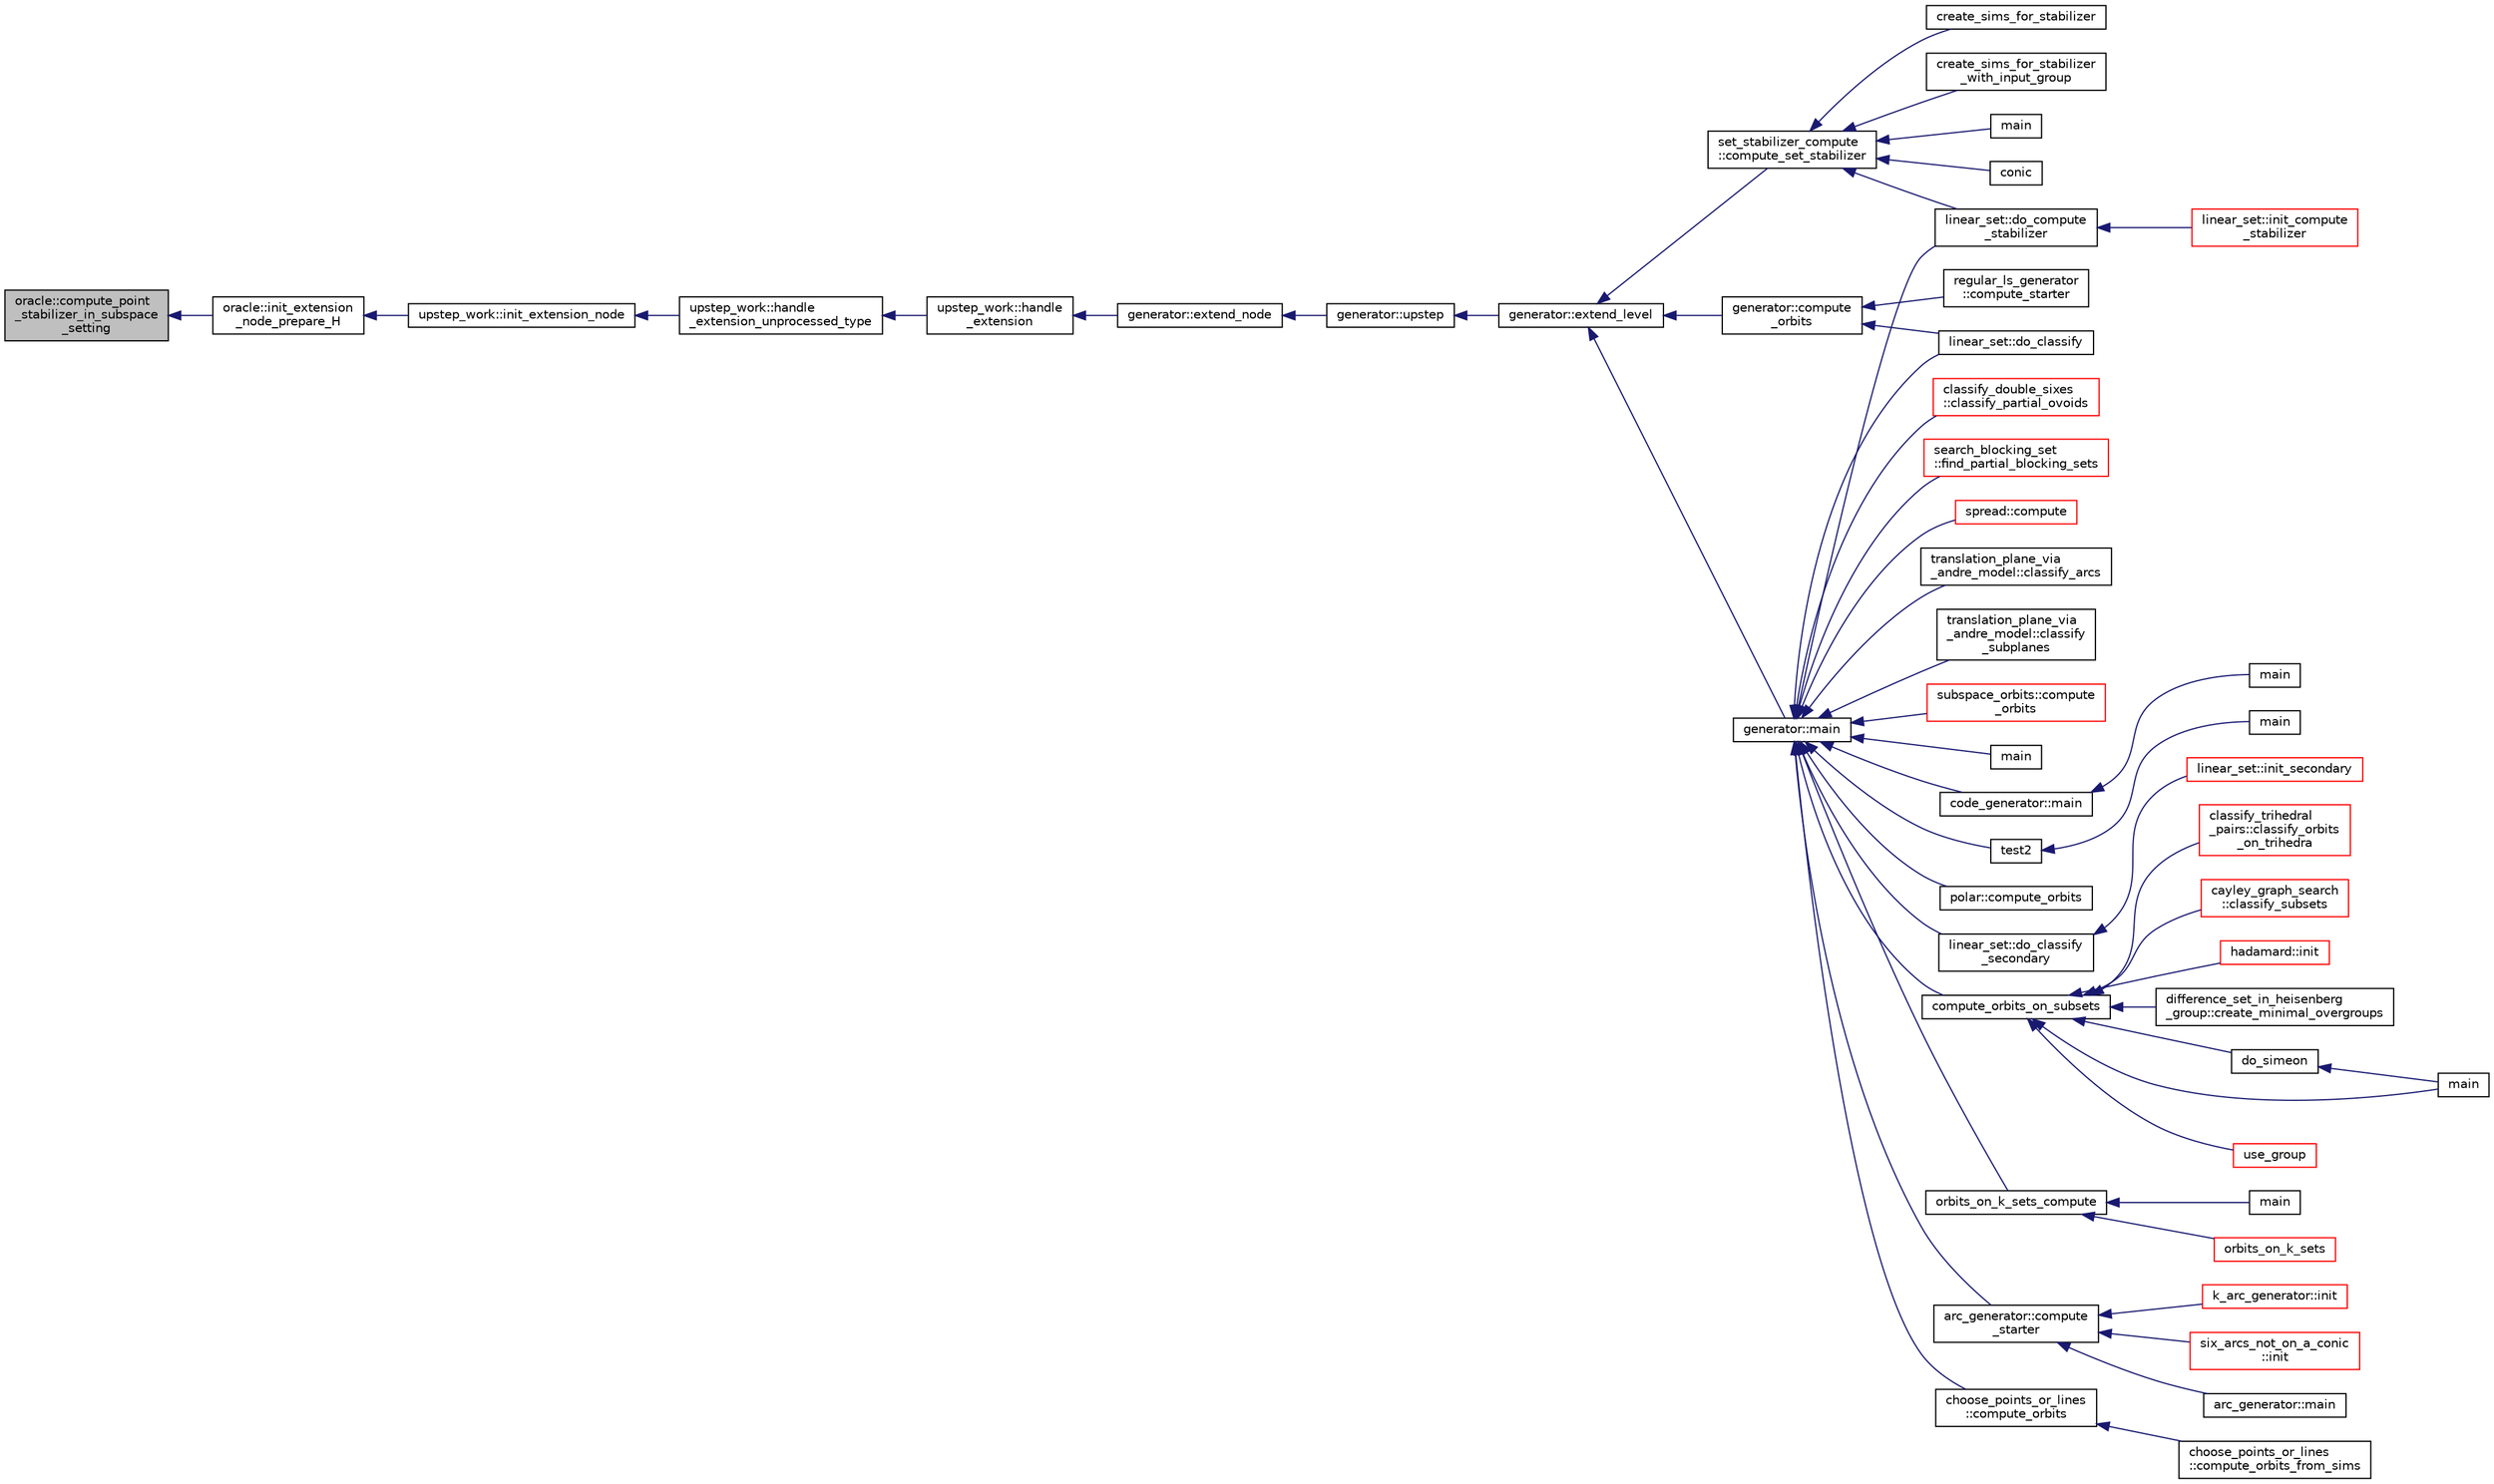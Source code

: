 digraph "oracle::compute_point_stabilizer_in_subspace_setting"
{
  edge [fontname="Helvetica",fontsize="10",labelfontname="Helvetica",labelfontsize="10"];
  node [fontname="Helvetica",fontsize="10",shape=record];
  rankdir="LR";
  Node1347 [label="oracle::compute_point\l_stabilizer_in_subspace\l_setting",height=0.2,width=0.4,color="black", fillcolor="grey75", style="filled", fontcolor="black"];
  Node1347 -> Node1348 [dir="back",color="midnightblue",fontsize="10",style="solid",fontname="Helvetica"];
  Node1348 [label="oracle::init_extension\l_node_prepare_H",height=0.2,width=0.4,color="black", fillcolor="white", style="filled",URL="$d7/da7/classoracle.html#a6a121e9674bbd011685430a95dbc1b77"];
  Node1348 -> Node1349 [dir="back",color="midnightblue",fontsize="10",style="solid",fontname="Helvetica"];
  Node1349 [label="upstep_work::init_extension_node",height=0.2,width=0.4,color="black", fillcolor="white", style="filled",URL="$d2/dd6/classupstep__work.html#ad74931a4c6dc97102d405a755433297d"];
  Node1349 -> Node1350 [dir="back",color="midnightblue",fontsize="10",style="solid",fontname="Helvetica"];
  Node1350 [label="upstep_work::handle\l_extension_unprocessed_type",height=0.2,width=0.4,color="black", fillcolor="white", style="filled",URL="$d2/dd6/classupstep__work.html#a4687dfab87eb7d0646cb79008dd3d32d"];
  Node1350 -> Node1351 [dir="back",color="midnightblue",fontsize="10",style="solid",fontname="Helvetica"];
  Node1351 [label="upstep_work::handle\l_extension",height=0.2,width=0.4,color="black", fillcolor="white", style="filled",URL="$d2/dd6/classupstep__work.html#ad8ba22a74e9884f92e11340b24e6a6d6"];
  Node1351 -> Node1352 [dir="back",color="midnightblue",fontsize="10",style="solid",fontname="Helvetica"];
  Node1352 [label="generator::extend_node",height=0.2,width=0.4,color="black", fillcolor="white", style="filled",URL="$d7/d73/classgenerator.html#ac71fa071cf218f54cdd9306a541744ae"];
  Node1352 -> Node1353 [dir="back",color="midnightblue",fontsize="10",style="solid",fontname="Helvetica"];
  Node1353 [label="generator::upstep",height=0.2,width=0.4,color="black", fillcolor="white", style="filled",URL="$d7/d73/classgenerator.html#ae0f2cebdabc821837f633656d7b0fdfe"];
  Node1353 -> Node1354 [dir="back",color="midnightblue",fontsize="10",style="solid",fontname="Helvetica"];
  Node1354 [label="generator::extend_level",height=0.2,width=0.4,color="black", fillcolor="white", style="filled",URL="$d7/d73/classgenerator.html#a91b84d80ccec0cd2136bc221c30e0f8e"];
  Node1354 -> Node1355 [dir="back",color="midnightblue",fontsize="10",style="solid",fontname="Helvetica"];
  Node1355 [label="set_stabilizer_compute\l::compute_set_stabilizer",height=0.2,width=0.4,color="black", fillcolor="white", style="filled",URL="$d8/dc6/classset__stabilizer__compute.html#ad4f92074322e98c7cd0ed5d4f8486b76"];
  Node1355 -> Node1356 [dir="back",color="midnightblue",fontsize="10",style="solid",fontname="Helvetica"];
  Node1356 [label="main",height=0.2,width=0.4,color="black", fillcolor="white", style="filled",URL="$db/d67/test__hyperoval_8_c.html#a3c04138a5bfe5d72780bb7e82a18e627"];
  Node1355 -> Node1357 [dir="back",color="midnightblue",fontsize="10",style="solid",fontname="Helvetica"];
  Node1357 [label="conic",height=0.2,width=0.4,color="black", fillcolor="white", style="filled",URL="$d4/de8/conic_8_c.html#a96def9474b981a9d5831a9b48d85d652"];
  Node1355 -> Node1358 [dir="back",color="midnightblue",fontsize="10",style="solid",fontname="Helvetica"];
  Node1358 [label="linear_set::do_compute\l_stabilizer",height=0.2,width=0.4,color="black", fillcolor="white", style="filled",URL="$dd/d86/classlinear__set.html#ae8f58ded28fb5370f4459cca42b7463b"];
  Node1358 -> Node1359 [dir="back",color="midnightblue",fontsize="10",style="solid",fontname="Helvetica"];
  Node1359 [label="linear_set::init_compute\l_stabilizer",height=0.2,width=0.4,color="red", fillcolor="white", style="filled",URL="$dd/d86/classlinear__set.html#a0cc3eaec1896fdc977b62e94623b055b"];
  Node1355 -> Node1361 [dir="back",color="midnightblue",fontsize="10",style="solid",fontname="Helvetica"];
  Node1361 [label="create_sims_for_stabilizer",height=0.2,width=0.4,color="black", fillcolor="white", style="filled",URL="$d0/d76/tl__algebra__and__number__theory_8h.html#af2c67d225072549409be710ac3cd30f8"];
  Node1355 -> Node1362 [dir="back",color="midnightblue",fontsize="10",style="solid",fontname="Helvetica"];
  Node1362 [label="create_sims_for_stabilizer\l_with_input_group",height=0.2,width=0.4,color="black", fillcolor="white", style="filled",URL="$d0/d76/tl__algebra__and__number__theory_8h.html#af5482567a8d6ba5c2fe593bf6f7f9a0f"];
  Node1354 -> Node1363 [dir="back",color="midnightblue",fontsize="10",style="solid",fontname="Helvetica"];
  Node1363 [label="generator::compute\l_orbits",height=0.2,width=0.4,color="black", fillcolor="white", style="filled",URL="$d7/d73/classgenerator.html#a23989bc20ecaaed39c4119c758367f40"];
  Node1363 -> Node1364 [dir="back",color="midnightblue",fontsize="10",style="solid",fontname="Helvetica"];
  Node1364 [label="regular_ls_generator\l::compute_starter",height=0.2,width=0.4,color="black", fillcolor="white", style="filled",URL="$d2/dd8/classregular__ls__generator.html#aa38907741058694a73194b02ceb4a53d"];
  Node1363 -> Node1365 [dir="back",color="midnightblue",fontsize="10",style="solid",fontname="Helvetica"];
  Node1365 [label="linear_set::do_classify",height=0.2,width=0.4,color="black", fillcolor="white", style="filled",URL="$dd/d86/classlinear__set.html#a3eb2dbce7fa8b71901dfc12f288ddd0c"];
  Node1354 -> Node1366 [dir="back",color="midnightblue",fontsize="10",style="solid",fontname="Helvetica"];
  Node1366 [label="generator::main",height=0.2,width=0.4,color="black", fillcolor="white", style="filled",URL="$d7/d73/classgenerator.html#a01abff8e9f231bf0d82e2e8e0061f242"];
  Node1366 -> Node1367 [dir="back",color="midnightblue",fontsize="10",style="solid",fontname="Helvetica"];
  Node1367 [label="main",height=0.2,width=0.4,color="black", fillcolor="white", style="filled",URL="$d2/d11/codes_8h.html#a217dbf8b442f20279ea00b898af96f52"];
  Node1366 -> Node1368 [dir="back",color="midnightblue",fontsize="10",style="solid",fontname="Helvetica"];
  Node1368 [label="code_generator::main",height=0.2,width=0.4,color="black", fillcolor="white", style="filled",URL="$db/d37/classcode__generator.html#ab3cf3a306e4032c2b471ac95321c599f"];
  Node1368 -> Node1369 [dir="back",color="midnightblue",fontsize="10",style="solid",fontname="Helvetica"];
  Node1369 [label="main",height=0.2,width=0.4,color="black", fillcolor="white", style="filled",URL="$d4/d4f/codes_8_c.html#a217dbf8b442f20279ea00b898af96f52"];
  Node1366 -> Node1370 [dir="back",color="midnightblue",fontsize="10",style="solid",fontname="Helvetica"];
  Node1370 [label="test2",height=0.2,width=0.4,color="black", fillcolor="white", style="filled",URL="$d9/db0/factor__space_8_c.html#a39d73a812e5fd8f1bc111e948368cb10"];
  Node1370 -> Node1371 [dir="back",color="midnightblue",fontsize="10",style="solid",fontname="Helvetica"];
  Node1371 [label="main",height=0.2,width=0.4,color="black", fillcolor="white", style="filled",URL="$d9/db0/factor__space_8_c.html#a3c04138a5bfe5d72780bb7e82a18e627"];
  Node1366 -> Node1372 [dir="back",color="midnightblue",fontsize="10",style="solid",fontname="Helvetica"];
  Node1372 [label="polar::compute_orbits",height=0.2,width=0.4,color="black", fillcolor="white", style="filled",URL="$da/d1c/classpolar.html#ac4c3c4f95d14c74ff4a3ec3f3479a1da"];
  Node1366 -> Node1365 [dir="back",color="midnightblue",fontsize="10",style="solid",fontname="Helvetica"];
  Node1366 -> Node1373 [dir="back",color="midnightblue",fontsize="10",style="solid",fontname="Helvetica"];
  Node1373 [label="linear_set::do_classify\l_secondary",height=0.2,width=0.4,color="black", fillcolor="white", style="filled",URL="$dd/d86/classlinear__set.html#a47eb7f9995f3343abd3bdfbf9a9a9162"];
  Node1373 -> Node1374 [dir="back",color="midnightblue",fontsize="10",style="solid",fontname="Helvetica"];
  Node1374 [label="linear_set::init_secondary",height=0.2,width=0.4,color="red", fillcolor="white", style="filled",URL="$dd/d86/classlinear__set.html#a7bf8cd7805559b5762921687a7c1ed97"];
  Node1366 -> Node1358 [dir="back",color="midnightblue",fontsize="10",style="solid",fontname="Helvetica"];
  Node1366 -> Node1376 [dir="back",color="midnightblue",fontsize="10",style="solid",fontname="Helvetica"];
  Node1376 [label="compute_orbits_on_subsets",height=0.2,width=0.4,color="black", fillcolor="white", style="filled",URL="$d3/d35/snakes__and__ladders__global_8_c.html#af33697aede0480110b1227f727252637"];
  Node1376 -> Node1377 [dir="back",color="midnightblue",fontsize="10",style="solid",fontname="Helvetica"];
  Node1377 [label="cayley_graph_search\l::classify_subsets",height=0.2,width=0.4,color="red", fillcolor="white", style="filled",URL="$de/dae/classcayley__graph__search.html#a4cf8a90752e018a281481ac80ad52c4b"];
  Node1376 -> Node1380 [dir="back",color="midnightblue",fontsize="10",style="solid",fontname="Helvetica"];
  Node1380 [label="hadamard::init",height=0.2,width=0.4,color="red", fillcolor="white", style="filled",URL="$d7/dbb/classhadamard.html#a16af359850b8bdd0d2a73e260d496c33"];
  Node1376 -> Node1382 [dir="back",color="midnightblue",fontsize="10",style="solid",fontname="Helvetica"];
  Node1382 [label="difference_set_in_heisenberg\l_group::create_minimal_overgroups",height=0.2,width=0.4,color="black", fillcolor="white", style="filled",URL="$de/d8a/classdifference__set__in__heisenberg__group.html#a9bde5ad5da3ebaebf98fbfd3e8110b79"];
  Node1376 -> Node1383 [dir="back",color="midnightblue",fontsize="10",style="solid",fontname="Helvetica"];
  Node1383 [label="main",height=0.2,width=0.4,color="black", fillcolor="white", style="filled",URL="$d5/d13/simeon_8_c.html#ae66f6b31b5ad750f1fe042a706a4e3d4"];
  Node1376 -> Node1384 [dir="back",color="midnightblue",fontsize="10",style="solid",fontname="Helvetica"];
  Node1384 [label="do_simeon",height=0.2,width=0.4,color="black", fillcolor="white", style="filled",URL="$d5/d13/simeon_8_c.html#a36cf3f9cb484fa44da7a7dfcbe9385d0"];
  Node1384 -> Node1383 [dir="back",color="midnightblue",fontsize="10",style="solid",fontname="Helvetica"];
  Node1376 -> Node1385 [dir="back",color="midnightblue",fontsize="10",style="solid",fontname="Helvetica"];
  Node1385 [label="use_group",height=0.2,width=0.4,color="red", fillcolor="white", style="filled",URL="$d9/d9f/all__cliques_8_c.html#aba62531e97173264c39afe2c7857af31"];
  Node1376 -> Node1387 [dir="back",color="midnightblue",fontsize="10",style="solid",fontname="Helvetica"];
  Node1387 [label="classify_trihedral\l_pairs::classify_orbits\l_on_trihedra",height=0.2,width=0.4,color="red", fillcolor="white", style="filled",URL="$d1/d21/classclassify__trihedral__pairs.html#a99625621bfba4bb65b3d60304b306539"];
  Node1366 -> Node1394 [dir="back",color="midnightblue",fontsize="10",style="solid",fontname="Helvetica"];
  Node1394 [label="orbits_on_k_sets_compute",height=0.2,width=0.4,color="black", fillcolor="white", style="filled",URL="$d3/d35/snakes__and__ladders__global_8_c.html#a96743526b15703539d544499276aaa71"];
  Node1394 -> Node1395 [dir="back",color="midnightblue",fontsize="10",style="solid",fontname="Helvetica"];
  Node1395 [label="main",height=0.2,width=0.4,color="black", fillcolor="white", style="filled",URL="$d9/d5f/example__fano__plane_8_c.html#ae66f6b31b5ad750f1fe042a706a4e3d4"];
  Node1394 -> Node1396 [dir="back",color="midnightblue",fontsize="10",style="solid",fontname="Helvetica"];
  Node1396 [label="orbits_on_k_sets",height=0.2,width=0.4,color="red", fillcolor="white", style="filled",URL="$d3/d35/snakes__and__ladders__global_8_c.html#afe3d79116aa8b4d1a93d444a3a979b6e"];
  Node1366 -> Node1405 [dir="back",color="midnightblue",fontsize="10",style="solid",fontname="Helvetica"];
  Node1405 [label="arc_generator::compute\l_starter",height=0.2,width=0.4,color="black", fillcolor="white", style="filled",URL="$d4/d21/classarc__generator.html#aad1dcec3a1c302e743d574bd1ac857d9"];
  Node1405 -> Node1404 [dir="back",color="midnightblue",fontsize="10",style="solid",fontname="Helvetica"];
  Node1404 [label="arc_generator::main",height=0.2,width=0.4,color="black", fillcolor="white", style="filled",URL="$d4/d21/classarc__generator.html#ad80140b51b165dad1fe6ab232be7829a"];
  Node1405 -> Node1406 [dir="back",color="midnightblue",fontsize="10",style="solid",fontname="Helvetica"];
  Node1406 [label="k_arc_generator::init",height=0.2,width=0.4,color="red", fillcolor="white", style="filled",URL="$d6/dd8/classk__arc__generator.html#a6036d9f52ede9f8ca681505626b5361d"];
  Node1405 -> Node1408 [dir="back",color="midnightblue",fontsize="10",style="solid",fontname="Helvetica"];
  Node1408 [label="six_arcs_not_on_a_conic\l::init",height=0.2,width=0.4,color="red", fillcolor="white", style="filled",URL="$d8/de6/classsix__arcs__not__on__a__conic.html#a7a4d5cf8a098488729934cfa8a70944a"];
  Node1366 -> Node1410 [dir="back",color="midnightblue",fontsize="10",style="solid",fontname="Helvetica"];
  Node1410 [label="choose_points_or_lines\l::compute_orbits",height=0.2,width=0.4,color="black", fillcolor="white", style="filled",URL="$d6/d75/classchoose__points__or__lines.html#adc353e2d41dc8a39563322c8cdd85f61"];
  Node1410 -> Node1411 [dir="back",color="midnightblue",fontsize="10",style="solid",fontname="Helvetica"];
  Node1411 [label="choose_points_or_lines\l::compute_orbits_from_sims",height=0.2,width=0.4,color="black", fillcolor="white", style="filled",URL="$d6/d75/classchoose__points__or__lines.html#a4fcac2dadf459d7c75187a00a4bd64aa"];
  Node1366 -> Node1412 [dir="back",color="midnightblue",fontsize="10",style="solid",fontname="Helvetica"];
  Node1412 [label="classify_double_sixes\l::classify_partial_ovoids",height=0.2,width=0.4,color="red", fillcolor="white", style="filled",URL="$dd/d23/classclassify__double__sixes.html#a2253fca143a0e8a3e39655eb05668ae9"];
  Node1366 -> Node1414 [dir="back",color="midnightblue",fontsize="10",style="solid",fontname="Helvetica"];
  Node1414 [label="search_blocking_set\l::find_partial_blocking_sets",height=0.2,width=0.4,color="red", fillcolor="white", style="filled",URL="$dc/d36/classsearch__blocking__set.html#ad3fdb3d356db75a02c406bc9d4e9e9b6"];
  Node1366 -> Node1416 [dir="back",color="midnightblue",fontsize="10",style="solid",fontname="Helvetica"];
  Node1416 [label="spread::compute",height=0.2,width=0.4,color="red", fillcolor="white", style="filled",URL="$da/dc1/classspread.html#a9674466d3e03b8dad79882299c638a21"];
  Node1366 -> Node1418 [dir="back",color="midnightblue",fontsize="10",style="solid",fontname="Helvetica"];
  Node1418 [label="translation_plane_via\l_andre_model::classify_arcs",height=0.2,width=0.4,color="black", fillcolor="white", style="filled",URL="$d1/dcc/classtranslation__plane__via__andre__model.html#ac8f002e812a8b152d41e806688601c5e"];
  Node1366 -> Node1419 [dir="back",color="midnightblue",fontsize="10",style="solid",fontname="Helvetica"];
  Node1419 [label="translation_plane_via\l_andre_model::classify\l_subplanes",height=0.2,width=0.4,color="black", fillcolor="white", style="filled",URL="$d1/dcc/classtranslation__plane__via__andre__model.html#a794fefa95f0a7f7b887133375988ee55"];
  Node1366 -> Node1420 [dir="back",color="midnightblue",fontsize="10",style="solid",fontname="Helvetica"];
  Node1420 [label="subspace_orbits::compute\l_orbits",height=0.2,width=0.4,color="red", fillcolor="white", style="filled",URL="$d2/d9f/classsubspace__orbits.html#a2778f8d49cde1675de1ef6acfe180b63"];
}
